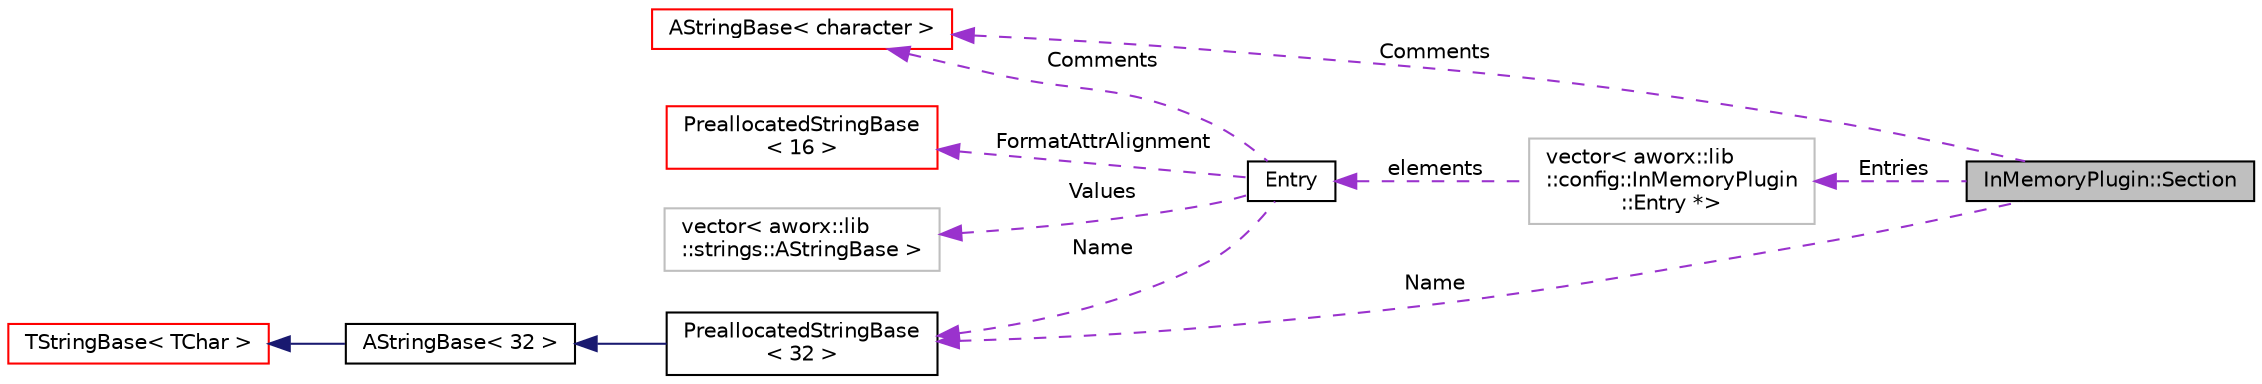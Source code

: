 digraph "InMemoryPlugin::Section"
{
  edge [fontname="Helvetica",fontsize="10",labelfontname="Helvetica",labelfontsize="10"];
  node [fontname="Helvetica",fontsize="10",shape=record];
  rankdir="LR";
  Node2 [label="InMemoryPlugin::Section",height=0.2,width=0.4,color="black", fillcolor="grey75", style="filled", fontcolor="black"];
  Node3 -> Node2 [dir="back",color="darkorchid3",fontsize="10",style="dashed",label=" Name" ,fontname="Helvetica"];
  Node3 [label="PreallocatedStringBase\l\< 32 \>",height=0.2,width=0.4,color="black", fillcolor="white", style="filled",URL="$classaworx_1_1lib_1_1strings_1_1PreallocatedStringBase.html"];
  Node4 -> Node3 [dir="back",color="midnightblue",fontsize="10",style="solid",fontname="Helvetica"];
  Node4 [label="AStringBase\< 32 \>",height=0.2,width=0.4,color="black", fillcolor="white", style="filled",URL="$classaworx_1_1lib_1_1strings_1_1AStringBase.html"];
  Node5 -> Node4 [dir="back",color="midnightblue",fontsize="10",style="solid",fontname="Helvetica"];
  Node5 [label="TStringBase\< TChar \>",height=0.2,width=0.4,color="red", fillcolor="white", style="filled",URL="$classaworx_1_1lib_1_1strings_1_1TStringBase.html"];
  Node8 -> Node2 [dir="back",color="darkorchid3",fontsize="10",style="dashed",label=" Entries" ,fontname="Helvetica"];
  Node8 [label="vector\< aworx::lib\l::config::InMemoryPlugin\l::Entry *\>",height=0.2,width=0.4,color="grey75", fillcolor="white", style="filled"];
  Node9 -> Node8 [dir="back",color="darkorchid3",fontsize="10",style="dashed",label=" elements" ,fontname="Helvetica"];
  Node9 [label="Entry",height=0.2,width=0.4,color="black", fillcolor="white", style="filled",URL="$classaworx_1_1lib_1_1config_1_1InMemoryPlugin_1_1Entry.html"];
  Node10 -> Node9 [dir="back",color="darkorchid3",fontsize="10",style="dashed",label=" Values" ,fontname="Helvetica"];
  Node10 [label="vector\< aworx::lib\l::strings::AStringBase \>",height=0.2,width=0.4,color="grey75", fillcolor="white", style="filled"];
  Node3 -> Node9 [dir="back",color="darkorchid3",fontsize="10",style="dashed",label=" Name" ,fontname="Helvetica"];
  Node12 -> Node9 [dir="back",color="darkorchid3",fontsize="10",style="dashed",label=" Comments" ,fontname="Helvetica"];
  Node12 [label="AStringBase\< character \>",height=0.2,width=0.4,color="red", fillcolor="white", style="filled",URL="$classaworx_1_1lib_1_1strings_1_1AStringBase.html"];
  Node15 -> Node9 [dir="back",color="darkorchid3",fontsize="10",style="dashed",label=" FormatAttrAlignment" ,fontname="Helvetica"];
  Node15 [label="PreallocatedStringBase\l\< 16 \>",height=0.2,width=0.4,color="red", fillcolor="white", style="filled",URL="$classaworx_1_1lib_1_1strings_1_1PreallocatedStringBase.html"];
  Node12 -> Node2 [dir="back",color="darkorchid3",fontsize="10",style="dashed",label=" Comments" ,fontname="Helvetica"];
}
